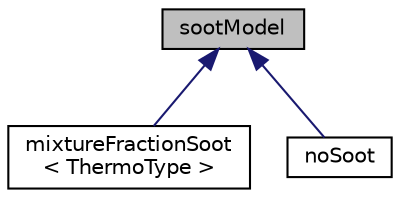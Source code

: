 digraph "sootModel"
{
  bgcolor="transparent";
  edge [fontname="Helvetica",fontsize="10",labelfontname="Helvetica",labelfontsize="10"];
  node [fontname="Helvetica",fontsize="10",shape=record];
  Node1 [label="sootModel",height=0.2,width=0.4,color="black", fillcolor="grey75", style="filled", fontcolor="black"];
  Node1 -> Node2 [dir="back",color="midnightblue",fontsize="10",style="solid",fontname="Helvetica"];
  Node2 [label="mixtureFractionSoot\l\< ThermoType \>",height=0.2,width=0.4,color="black",URL="$a01517.html",tooltip="This soot model is purely an state model. The ammount of soot produced is determined by a single step..."];
  Node1 -> Node3 [dir="back",color="midnightblue",fontsize="10",style="solid",fontname="Helvetica"];
  Node3 [label="noSoot",height=0.2,width=0.4,color="black",URL="$a01651.html",tooltip="noSoot "];
}
